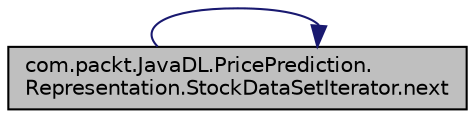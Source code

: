 digraph "com.packt.JavaDL.PricePrediction.Representation.StockDataSetIterator.next"
{
  edge [fontname="Helvetica",fontsize="10",labelfontname="Helvetica",labelfontsize="10"];
  node [fontname="Helvetica",fontsize="10",shape=record];
  rankdir="LR";
  Node49 [label="com.packt.JavaDL.PricePrediction.\lRepresentation.StockDataSetIterator.next",height=0.2,width=0.4,color="black", fillcolor="grey75", style="filled", fontcolor="black"];
  Node49 -> Node49 [color="midnightblue",fontsize="10",style="solid",fontname="Helvetica"];
}
